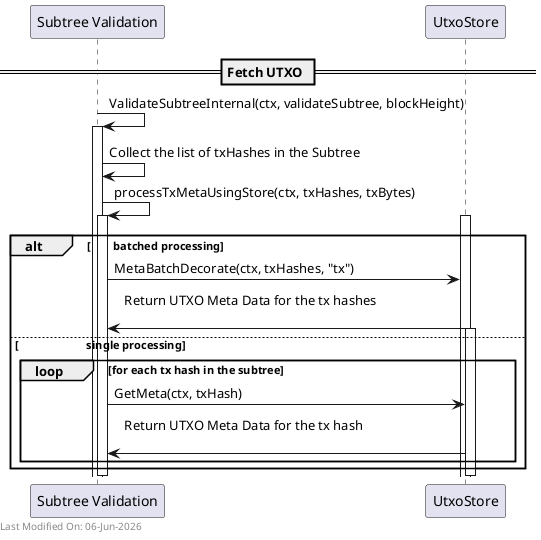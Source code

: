 @startuml
participant "Subtree Validation" as SubtreeValidation
participant "UtxoStore" as UtxoStore

== Fetch UTXO ==
SubtreeValidation -> SubtreeValidation: ValidateSubtreeInternal(ctx, validateSubtree, blockHeight)
activate SubtreeValidation

SubtreeValidation -> SubtreeValidation: Collect the list of txHashes in the Subtree

SubtreeValidation -> SubtreeValidation: processTxMetaUsingStore(ctx, txHashes, txBytes)
activate SubtreeValidation


alt \t batched processing

activate UtxoStore

SubtreeValidation -> UtxoStore: MetaBatchDecorate(ctx, txHashes, "tx")

UtxoStore -> SubtreeValidation: Return UTXO Meta Data for the tx hashes\n

else \t \t \t single processing

loop for each tx hash in the subtree

activate UtxoStore

SubtreeValidation -> UtxoStore: GetMeta(ctx, txHash)

UtxoStore -> SubtreeValidation: Return UTXO Meta Data for the tx hash\n

end
end
deactivate UtxoStore

deactivate SubtreeValidation

left footer Last Modified On: %date("dd-MMM-yyyy")

@enduml
